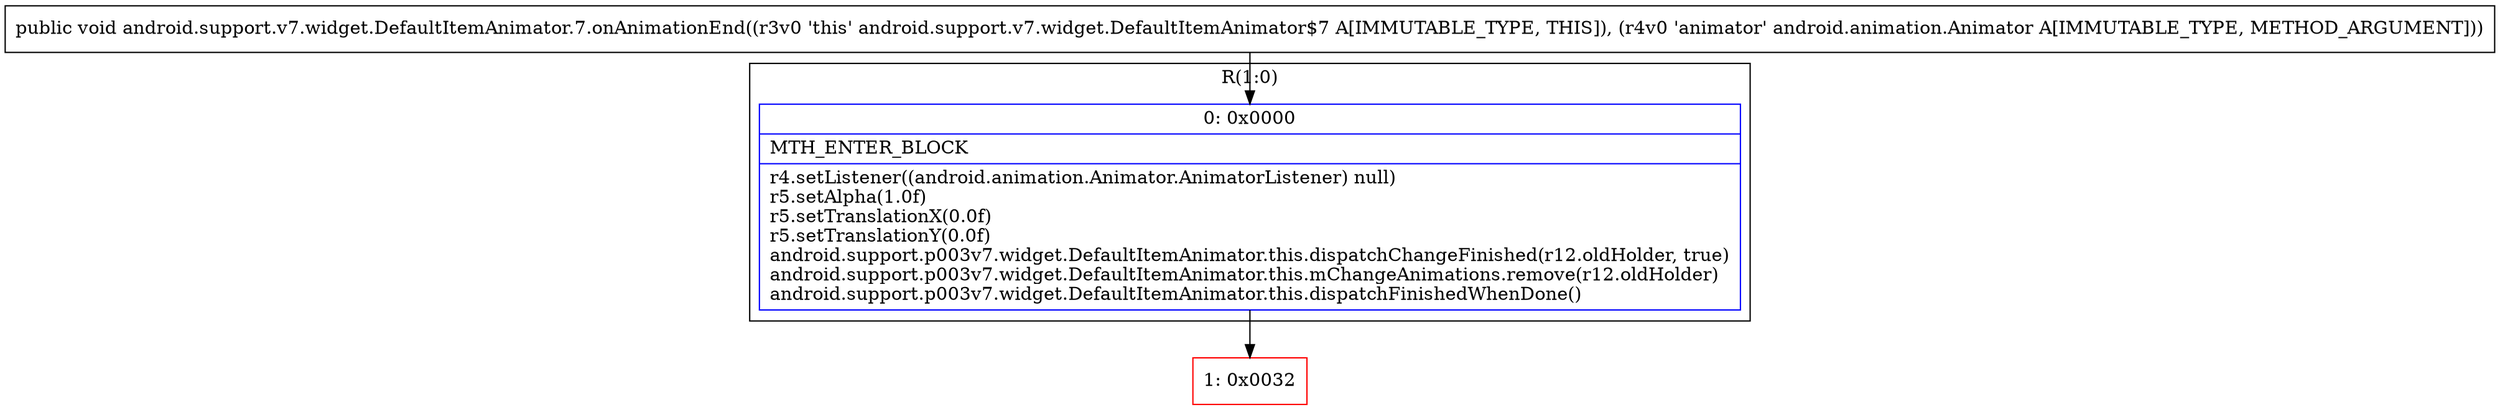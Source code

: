 digraph "CFG forandroid.support.v7.widget.DefaultItemAnimator.7.onAnimationEnd(Landroid\/animation\/Animator;)V" {
subgraph cluster_Region_1128338823 {
label = "R(1:0)";
node [shape=record,color=blue];
Node_0 [shape=record,label="{0\:\ 0x0000|MTH_ENTER_BLOCK\l|r4.setListener((android.animation.Animator.AnimatorListener) null)\lr5.setAlpha(1.0f)\lr5.setTranslationX(0.0f)\lr5.setTranslationY(0.0f)\landroid.support.p003v7.widget.DefaultItemAnimator.this.dispatchChangeFinished(r12.oldHolder, true)\landroid.support.p003v7.widget.DefaultItemAnimator.this.mChangeAnimations.remove(r12.oldHolder)\landroid.support.p003v7.widget.DefaultItemAnimator.this.dispatchFinishedWhenDone()\l}"];
}
Node_1 [shape=record,color=red,label="{1\:\ 0x0032}"];
MethodNode[shape=record,label="{public void android.support.v7.widget.DefaultItemAnimator.7.onAnimationEnd((r3v0 'this' android.support.v7.widget.DefaultItemAnimator$7 A[IMMUTABLE_TYPE, THIS]), (r4v0 'animator' android.animation.Animator A[IMMUTABLE_TYPE, METHOD_ARGUMENT])) }"];
MethodNode -> Node_0;
Node_0 -> Node_1;
}

